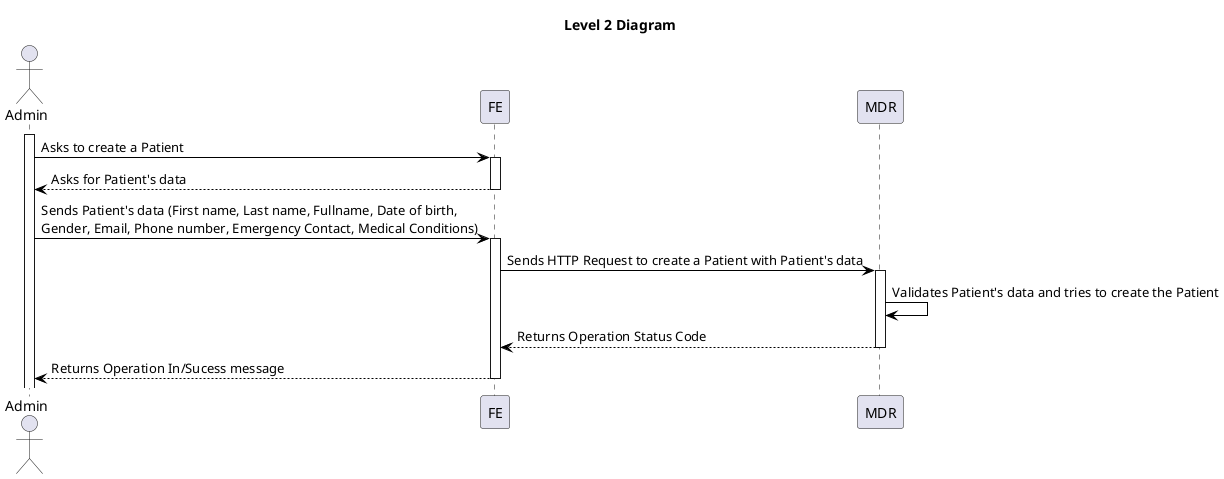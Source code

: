 @startuml level_2

title Level 2 Diagram

hide empty members
'skinparam Linetype ortho

skinparam class {
    BackgroundColor<<valueObject>> #D6EAF8
    BackgroundColor<<root>> #FDEBD0
    BackgroundColor<<service>> #D1F2EB
    BackgroundColor #FEF9E7
    ArrowColor Black
}

skinparam package {
    BackgroundColor #EBF5FB
}

actor Admin as A
participant "FE" as FE
participant "MDR" as MDR


activate A
A -> FE: Asks to create a Patient
activate FE
FE --> A: Asks for Patient's data
deactivate FE
A -> FE: Sends Patient's data (First name, Last name, Fullname, Date of birth, \nGender, Email, Phone number, Emergency Contact, Medical Conditions)
activate FE
FE -> MDR: Sends HTTP Request to create a Patient with Patient's data
activate MDR
MDR -> MDR: Validates Patient's data and tries to create the Patient
MDR --> FE: Returns Operation Status Code
deactivate MDR
FE --> A: Returns Operation In/Sucess message
deactivate FE


@enduml